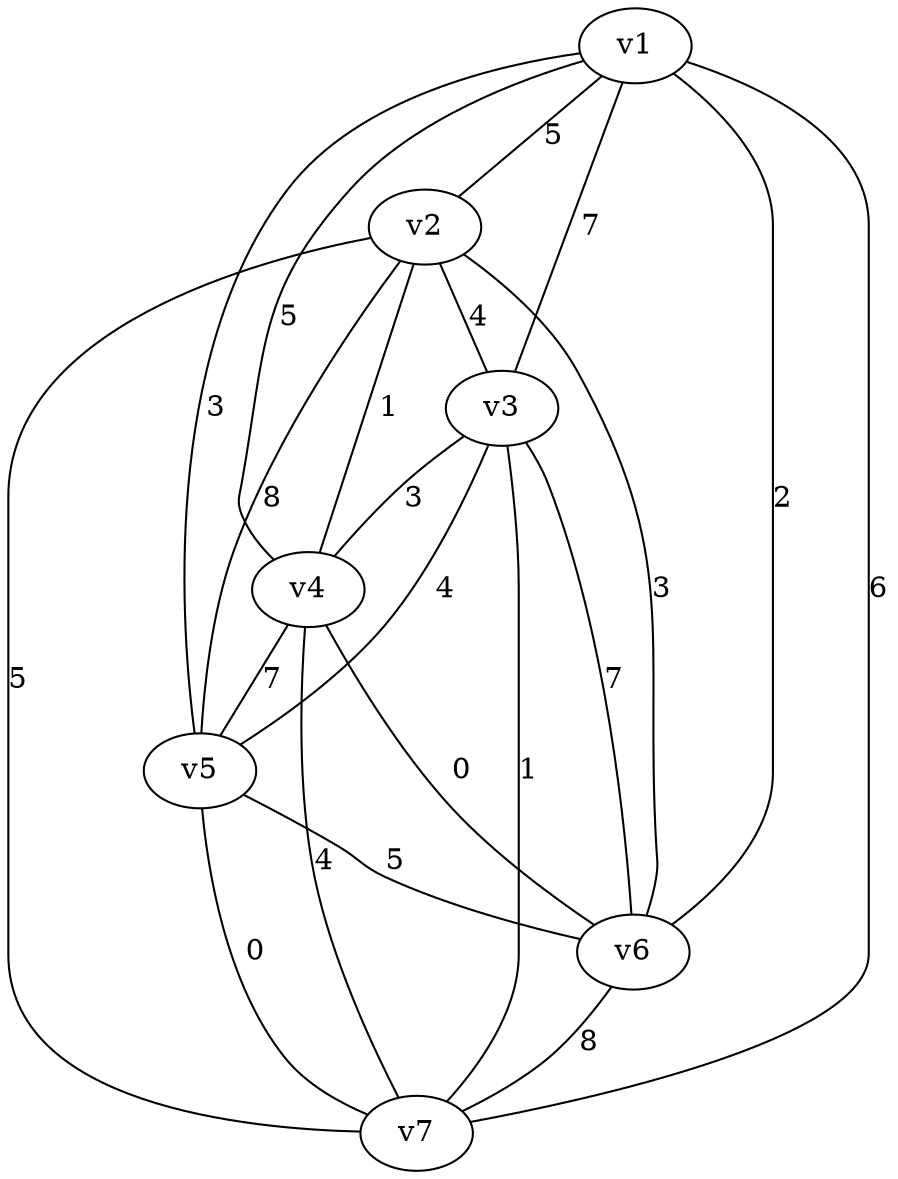 graph {
v1--v2[label=5];
v1--v3[label=7];
v1--v4[label=5];
v1--v5[label=3];
v1--v6[label=2];
v1--v7[label=6];
v2--v3[label=4];
v2--v4[label=1];
v2--v5[label=8];
v2--v6[label=3];
v2--v7[label=5];
v3--v4[label=3];
v3--v5[label=4];
v3--v6[label=7];
v3--v7[label=1];
v4--v5[label=7];
v4--v6[label=0];
v4--v7[label=4];
v5--v6[label=5];
v5--v7[label=0];
v6--v7[label=8];
}